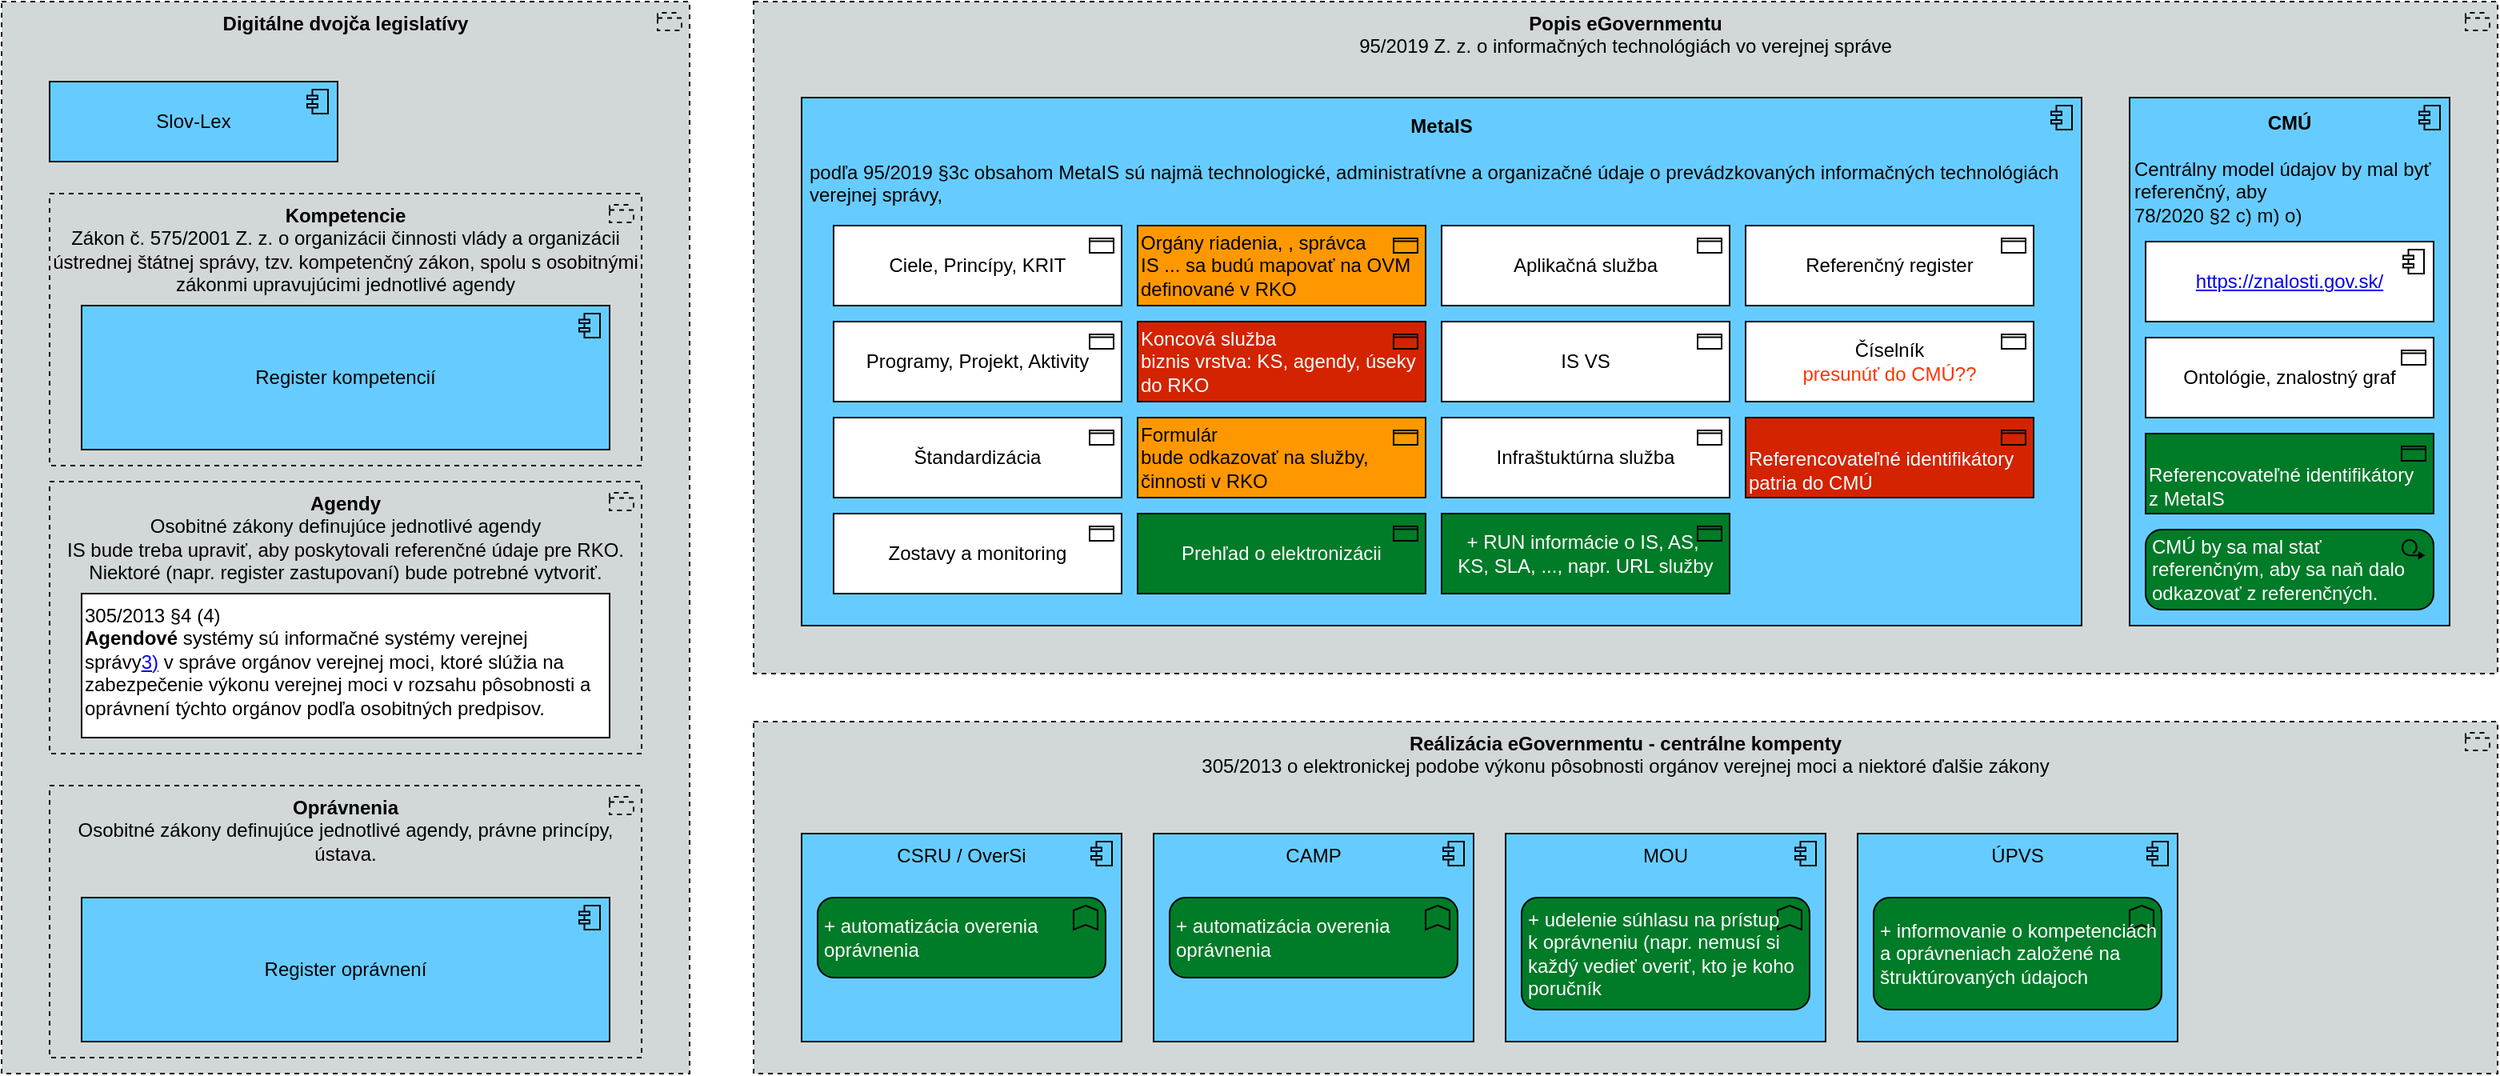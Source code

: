 <mxfile version="26.2.2">
  <diagram name="Page-1" id="kGzlTUpNQUmZDkRe_ut6">
    <mxGraphModel dx="2068" dy="434" grid="1" gridSize="10" guides="1" tooltips="1" connect="1" arrows="1" fold="1" page="0" pageScale="1" pageWidth="827" pageHeight="1169" background="none" math="0" shadow="0">
      <root>
        <mxCell id="0" />
        <mxCell id="1" parent="0" />
        <mxCell id="nRFMR0SAhJJAzwHKPwyQ-186" value="&lt;b style=&quot;font-size: 12px;&quot;&gt;Digitálne dvojča legislatívy&lt;/b&gt;&lt;div style=&quot;font-size: 12px;&quot;&gt;&lt;br&gt;&lt;/div&gt;&lt;div style=&quot;font-size: 12px;&quot;&gt;&lt;br&gt;&lt;/div&gt;&lt;div style=&quot;font-size: 12px;&quot;&gt;&lt;br&gt;&lt;/div&gt;" style="html=1;outlineConnect=0;whiteSpace=wrap;shape=mxgraph.archimate3.application;appType=grouping;archiType=square;dashed=1;fillColor=#D2D7D7;fontFamily=Helvetica;fontSize=11;labelBackgroundColor=none;verticalAlign=top;strokeColor=#000000;" parent="1" vertex="1">
          <mxGeometry x="210" y="1160" width="430" height="670" as="geometry" />
        </mxCell>
        <mxCell id="b4YsowTs5IO4OCW3UgzT-78" value="&lt;div style=&quot;font-size: 12px;&quot;&gt;&lt;b&gt;Oprávnenia&lt;/b&gt;&lt;/div&gt;&lt;div style=&quot;font-size: 12px;&quot;&gt;Osobitné zákony definujúce jednotlivé agendy, právne princípy, ústava&lt;span style=&quot;background-color: transparent; color: light-dark(rgb(0, 0, 0), rgb(255, 255, 255));&quot;&gt;.&lt;/span&gt;&lt;/div&gt;" style="html=1;outlineConnect=0;whiteSpace=wrap;shape=mxgraph.archimate3.application;appType=grouping;archiType=square;dashed=1;fillColor=#D2D7D7;fontFamily=Helvetica;fontSize=11;labelBackgroundColor=none;verticalAlign=top;strokeColor=#000000;" vertex="1" parent="1">
          <mxGeometry x="240" y="1650" width="370" height="170" as="geometry" />
        </mxCell>
        <mxCell id="b4YsowTs5IO4OCW3UgzT-76" value="&lt;div style=&quot;font-size: 12px;&quot;&gt;&lt;b&gt;Kompetencie&lt;/b&gt;&lt;/div&gt;&lt;div style=&quot;font-size: 12px;&quot;&gt;Zákon č. 575/2001 Z. z. o organizácii činnosti vlády a organizácii ústrednej štátnej správy, tzv. kompetenčný zákon, spolu s osobitnými zákonmi upravujúcimi jednotlivé agendy&lt;/div&gt;" style="html=1;outlineConnect=0;whiteSpace=wrap;shape=mxgraph.archimate3.application;appType=grouping;archiType=square;dashed=1;fillColor=#D2D7D7;fontFamily=Helvetica;fontSize=11;labelBackgroundColor=none;verticalAlign=top;strokeColor=#000000;" vertex="1" parent="1">
          <mxGeometry x="240" y="1280" width="370" height="170" as="geometry" />
        </mxCell>
        <mxCell id="Mj89tKXQSyuhwqXj9ipI-14" value="&lt;div&gt;&lt;b&gt;Popis eGovernmentu&lt;/b&gt;&lt;/div&gt;&lt;div&gt;95/2019 Z. z.&amp;nbsp;&lt;span style=&quot;text-align: justify;&quot;&gt;o informačných technológiách vo verejnej správe&lt;/span&gt;&lt;/div&gt;" style="html=1;outlineConnect=0;whiteSpace=wrap;shape=mxgraph.archimate3.application;appType=grouping;archiType=square;dashed=1;fillColor=#D2D7D7;verticalAlign=top;strokeColor=#000000;" parent="1" vertex="1">
          <mxGeometry x="680" y="1160" width="1090" height="420" as="geometry" />
        </mxCell>
        <mxCell id="b4YsowTs5IO4OCW3UgzT-64" value="&lt;b&gt;MetaIS&lt;/b&gt;&lt;div&gt;&lt;br&gt;&lt;div style=&quot;text-align: left;&quot;&gt;podľa 95/2019 §3c obsahom MetaIS sú&amp;nbsp;&lt;span style=&quot;background-color: transparent; color: light-dark(rgb(0, 0, 0), rgb(255, 255, 255));&quot;&gt;najmä technologické, administratívne a organizačné údaje o prevádzkovaných informačných technológiách verejnej správy,&lt;/span&gt;&lt;/div&gt;&lt;/div&gt;" style="html=1;outlineConnect=0;whiteSpace=wrap;fillColor=#66CCFF;shape=mxgraph.archimate3.application;appType=comp;archiType=square;strokeColor=#000000;verticalAlign=top;spacing=6;" vertex="1" parent="1">
          <mxGeometry x="710" y="1220" width="800" height="330" as="geometry" />
        </mxCell>
        <mxCell id="Mj89tKXQSyuhwqXj9ipI-8" value="&lt;div&gt;&lt;b&gt;Reálizácia eGovernmentu - centrálne kompenty&lt;/b&gt;&lt;br&gt;&lt;div&gt;305/2013&amp;nbsp;&lt;span style=&quot;text-align: justify;&quot;&gt;o elektronickej podobe výkonu pôsobnosti orgánov verejnej moci a niektoré ďalšie zákony&lt;/span&gt;&lt;/div&gt;&lt;/div&gt;" style="html=1;outlineConnect=0;whiteSpace=wrap;shape=mxgraph.archimate3.application;appType=grouping;archiType=square;dashed=1;fillColor=#D2D7D7;verticalAlign=top;strokeColor=#000000;" parent="1" vertex="1">
          <mxGeometry x="680" y="1610" width="1090" height="220" as="geometry" />
        </mxCell>
        <mxCell id="Mj89tKXQSyuhwqXj9ipI-2" value="Register kompetencií" style="html=1;outlineConnect=0;whiteSpace=wrap;fillColor=#66CCFF;shape=mxgraph.archimate3.application;appType=comp;archiType=square;strokeColor=#000000;" parent="1" vertex="1">
          <mxGeometry x="260" y="1350" width="330" height="90" as="geometry" />
        </mxCell>
        <mxCell id="Mj89tKXQSyuhwqXj9ipI-3" value="Register oprávnení" style="html=1;outlineConnect=0;whiteSpace=wrap;fillColor=#66CCFF;shape=mxgraph.archimate3.application;appType=comp;archiType=square;strokeColor=#000000;" parent="1" vertex="1">
          <mxGeometry x="260" y="1720" width="330" height="90" as="geometry" />
        </mxCell>
        <mxCell id="Mj89tKXQSyuhwqXj9ipI-5" value="CSRU / OverSi" style="html=1;outlineConnect=0;whiteSpace=wrap;fillColor=#66CCFF;shape=mxgraph.archimate3.application;appType=comp;archiType=square;strokeColor=#000000;verticalAlign=top;" parent="1" vertex="1">
          <mxGeometry x="710" y="1680" width="200" height="130" as="geometry" />
        </mxCell>
        <mxCell id="PhzSfmGoKHry_nglsGGV-2" value="&lt;span style=&quot;&quot;&gt;+ automatizácia overenia oprávnenia&lt;/span&gt;" style="html=1;outlineConnect=0;whiteSpace=wrap;fillColor=#007B28;shape=mxgraph.archimate3.application;appType=func;archiType=rounded;align=left;strokeColor=#000000;fontColor=#FFFFFF;spacing=4;" parent="1" vertex="1">
          <mxGeometry x="720" y="1720" width="180" height="50" as="geometry" />
        </mxCell>
        <mxCell id="b4YsowTs5IO4OCW3UgzT-3" value="CAMP" style="html=1;outlineConnect=0;whiteSpace=wrap;fillColor=#66CCFF;shape=mxgraph.archimate3.application;appType=comp;archiType=square;strokeColor=#000000;verticalAlign=top;" vertex="1" parent="1">
          <mxGeometry x="930" y="1680" width="200" height="130" as="geometry" />
        </mxCell>
        <mxCell id="b4YsowTs5IO4OCW3UgzT-4" value="&lt;span style=&quot;&quot;&gt;+ automatizácia overenia oprávnenia&lt;/span&gt;" style="html=1;outlineConnect=0;whiteSpace=wrap;fillColor=#007B28;shape=mxgraph.archimate3.application;appType=func;archiType=rounded;align=left;strokeColor=#000000;fontColor=#FFFFFF;spacing=4;" vertex="1" parent="1">
          <mxGeometry x="940" y="1720" width="180" height="50" as="geometry" />
        </mxCell>
        <mxCell id="b4YsowTs5IO4OCW3UgzT-6" value="MOU" style="html=1;outlineConnect=0;whiteSpace=wrap;fillColor=#66CCFF;shape=mxgraph.archimate3.application;appType=comp;archiType=square;strokeColor=#000000;verticalAlign=top;" vertex="1" parent="1">
          <mxGeometry x="1150" y="1680" width="200" height="130" as="geometry" />
        </mxCell>
        <mxCell id="b4YsowTs5IO4OCW3UgzT-7" value="&lt;span style=&quot;&quot;&gt;+ udelenie súhlasu na prístup&amp;nbsp;&lt;/span&gt;&lt;div&gt;&lt;span style=&quot;&quot;&gt;k oprávneniu (napr. nemusí si každý vedieť overiť, kto je koho poručník&lt;/span&gt;&lt;/div&gt;" style="html=1;outlineConnect=0;whiteSpace=wrap;fillColor=#007B28;shape=mxgraph.archimate3.application;appType=func;archiType=rounded;align=left;strokeColor=#000000;fontColor=#FFFFFF;spacing=4;" vertex="1" parent="1">
          <mxGeometry x="1160" y="1720" width="180" height="70" as="geometry" />
        </mxCell>
        <mxCell id="b4YsowTs5IO4OCW3UgzT-12" value="Infraštuktúrna služba" style="html=1;outlineConnect=0;whiteSpace=wrap;fillColor=#FFFFFF;shape=mxgraph.archimate3.application;appType=passive;archiType=square;verticalAlign=middle;strokeColor=#000000;" vertex="1" parent="1">
          <mxGeometry x="1110" y="1420" width="180" height="50" as="geometry" />
        </mxCell>
        <mxCell id="b4YsowTs5IO4OCW3UgzT-13" value="Referenčný register" style="html=1;outlineConnect=0;whiteSpace=wrap;fillColor=#FFFFFF;shape=mxgraph.archimate3.application;appType=passive;archiType=square;verticalAlign=middle;strokeColor=#000000;" vertex="1" parent="1">
          <mxGeometry x="1300" y="1300" width="180" height="50" as="geometry" />
        </mxCell>
        <mxCell id="b4YsowTs5IO4OCW3UgzT-46" value="Ciele, Princípy, KRIT" style="html=1;outlineConnect=0;whiteSpace=wrap;fillColor=#FFFFFF;shape=mxgraph.archimate3.application;appType=passive;archiType=square;verticalAlign=middle;strokeColor=#000000;" vertex="1" parent="1">
          <mxGeometry x="730" y="1300" width="180" height="50" as="geometry" />
        </mxCell>
        <mxCell id="b4YsowTs5IO4OCW3UgzT-47" value="Programy, Projekt, Aktivity" style="html=1;outlineConnect=0;whiteSpace=wrap;fillColor=#FFFFFF;shape=mxgraph.archimate3.application;appType=passive;archiType=square;verticalAlign=middle;strokeColor=#000000;" vertex="1" parent="1">
          <mxGeometry x="730" y="1360" width="180" height="50" as="geometry" />
        </mxCell>
        <mxCell id="b4YsowTs5IO4OCW3UgzT-48" value="Orgány riadenia,&amp;nbsp;&lt;span style=&quot;&quot;&gt;, správca&amp;nbsp;&lt;/span&gt;&lt;div style=&quot;&quot;&gt;&lt;span style=&quot;&quot;&gt;IS ...&amp;nbsp;&lt;/span&gt;&lt;span style=&quot;background-color: transparent; color: light-dark(rgb(0, 0, 0), rgb(255, 255, 255));&quot;&gt;sa budú mapovať na OVM definované v RKO&lt;/span&gt;&lt;/div&gt;" style="html=1;outlineConnect=0;whiteSpace=wrap;fillColor=#FF9800;shape=mxgraph.archimate3.application;appType=passive;archiType=square;verticalAlign=middle;strokeColor=#000000;align=left;" vertex="1" parent="1">
          <mxGeometry x="920" y="1300" width="180" height="50" as="geometry" />
        </mxCell>
        <mxCell id="b4YsowTs5IO4OCW3UgzT-49" value="Koncová služba&lt;br&gt;&lt;div style=&quot;&quot;&gt;&lt;span style=&quot;background-color: transparent;&quot;&gt;biznis vrstva: KS, agendy, úseky do RKO&lt;/span&gt;&lt;/div&gt;" style="html=1;outlineConnect=0;whiteSpace=wrap;fillColor=#D32300;shape=mxgraph.archimate3.application;appType=passive;archiType=square;verticalAlign=middle;strokeColor=#000000;fontColor=#FFFFFF;align=left;" vertex="1" parent="1">
          <mxGeometry x="920" y="1360" width="180" height="50" as="geometry" />
        </mxCell>
        <mxCell id="b4YsowTs5IO4OCW3UgzT-50" value="Formulár&lt;div&gt;bude odkazovať na služby, činnosti v RKO&lt;/div&gt;" style="html=1;outlineConnect=0;whiteSpace=wrap;fillColor=#FF9800;shape=mxgraph.archimate3.application;appType=passive;archiType=square;verticalAlign=middle;strokeColor=#000000;noLabel=0;container=0;collapsible=0;metaEdit=0;enumerate=0;comic=0;align=left;" vertex="1" parent="1">
          <mxGeometry x="920" y="1420" width="180" height="50" as="geometry" />
        </mxCell>
        <mxCell id="b4YsowTs5IO4OCW3UgzT-51" value="Aplikačná služba" style="html=1;outlineConnect=0;whiteSpace=wrap;fillColor=#FFFFFF;shape=mxgraph.archimate3.application;appType=passive;archiType=square;verticalAlign=middle;strokeColor=#000000;" vertex="1" parent="1">
          <mxGeometry x="1110" y="1300" width="180" height="50" as="geometry" />
        </mxCell>
        <mxCell id="b4YsowTs5IO4OCW3UgzT-52" value="IS VS" style="html=1;outlineConnect=0;whiteSpace=wrap;fillColor=#FFFFFF;shape=mxgraph.archimate3.application;appType=passive;archiType=square;verticalAlign=middle;strokeColor=#000000;" vertex="1" parent="1">
          <mxGeometry x="1110" y="1360" width="180" height="50" as="geometry" />
        </mxCell>
        <mxCell id="b4YsowTs5IO4OCW3UgzT-53" value="Štandardizácia" style="html=1;outlineConnect=0;whiteSpace=wrap;fillColor=#FFFFFF;shape=mxgraph.archimate3.application;appType=passive;archiType=square;verticalAlign=middle;strokeColor=#000000;" vertex="1" parent="1">
          <mxGeometry x="730" y="1420" width="180" height="50" as="geometry" />
        </mxCell>
        <mxCell id="b4YsowTs5IO4OCW3UgzT-55" value="Zostavy a monitoring" style="html=1;outlineConnect=0;whiteSpace=wrap;fillColor=#FFFFFF;shape=mxgraph.archimate3.application;appType=passive;archiType=square;verticalAlign=middle;strokeColor=#000000;" vertex="1" parent="1">
          <mxGeometry x="730" y="1480" width="180" height="50" as="geometry" />
        </mxCell>
        <mxCell id="b4YsowTs5IO4OCW3UgzT-56" value="" style="group;fillColor=#00AEE8;strokeColor=#000000;container=0;" vertex="1" connectable="0" parent="1">
          <mxGeometry x="1540" y="1220" width="200" height="300" as="geometry" />
        </mxCell>
        <mxCell id="b4YsowTs5IO4OCW3UgzT-57" value="&lt;b&gt;CMÚ&lt;/b&gt;&lt;div&gt;&lt;br&gt;&lt;div style=&quot;text-align: left;&quot;&gt;Centrálny model údajov by mal byť referenčný, aby&lt;/div&gt;&lt;/div&gt;&lt;div style=&quot;text-align: left;&quot;&gt;78/2020 §2 c) m) o)&lt;/div&gt;" style="html=1;outlineConnect=0;whiteSpace=wrap;fillColor=#66CCFF;shape=mxgraph.archimate3.application;appType=comp;archiType=square;strokeColor=#000000;verticalAlign=top;spacing=4;" vertex="1" parent="1">
          <mxGeometry x="1540" y="1220" width="200" height="330" as="geometry" />
        </mxCell>
        <mxCell id="b4YsowTs5IO4OCW3UgzT-60" value="+ RUN informácie o IS, AS,&amp;nbsp;&lt;div&gt;KS, SLA, ..., napr. URL služby&lt;/div&gt;" style="html=1;outlineConnect=0;whiteSpace=wrap;fillColor=#007B28;shape=mxgraph.archimate3.application;appType=passive;archiType=square;verticalAlign=middle;strokeColor=#000000;fontColor=#FFFFFF;" vertex="1" parent="1">
          <mxGeometry x="1110" y="1480" width="180" height="50" as="geometry" />
        </mxCell>
        <mxCell id="b4YsowTs5IO4OCW3UgzT-61" value="&lt;span style=&quot;&quot;&gt;Referencovateľné identifikátory&lt;/span&gt;&lt;div&gt;&lt;span style=&quot;&quot;&gt;patria do CMÚ&lt;/span&gt;&lt;/div&gt;" style="html=1;outlineConnect=0;whiteSpace=wrap;fillColor=#D32300;shape=mxgraph.archimate3.application;appType=passive;archiType=square;verticalAlign=bottom;strokeColor=#000000;fontColor=#FFFFFF;align=left;" vertex="1" parent="1">
          <mxGeometry x="1300" y="1420" width="180" height="50" as="geometry" />
        </mxCell>
        <mxCell id="b4YsowTs5IO4OCW3UgzT-62" value="Číselník&lt;div&gt;&lt;font style=&quot;color: rgb(255, 51, 0);&quot;&gt;presunúť do CMÚ??&lt;/font&gt;&lt;/div&gt;" style="html=1;outlineConnect=0;whiteSpace=wrap;fillColor=#FFFFFF;shape=mxgraph.archimate3.application;appType=passive;archiType=square;verticalAlign=middle;strokeColor=#000000;" vertex="1" parent="1">
          <mxGeometry x="1300" y="1360" width="180" height="50" as="geometry" />
        </mxCell>
        <mxCell id="b4YsowTs5IO4OCW3UgzT-65" value="&lt;a href=&quot;https://znalosti.gov.sk/&quot;&gt;&lt;span role=&quot;link&quot;&gt;https://znalosti.gov.sk/&lt;/span&gt;&lt;/a&gt;" style="html=1;outlineConnect=0;whiteSpace=wrap;fillColor=#FFFFFF;shape=mxgraph.archimate3.application;appType=comp;archiType=square;strokeColor=#000000;" vertex="1" parent="1">
          <mxGeometry x="1550" y="1310" width="180" height="50" as="geometry" />
        </mxCell>
        <mxCell id="b4YsowTs5IO4OCW3UgzT-66" value="CMÚ by sa mal stať referenčným, aby sa naň dalo odkazovať z referenčných." style="html=1;outlineConnect=0;whiteSpace=wrap;fillColor=#007B28;shape=mxgraph.archimate3.application;appType=workPackage;archiType=rounded;strokeColor=#000000;fontColor=#FFFFFF;align=left;spacing=4;" vertex="1" parent="1">
          <mxGeometry x="1550" y="1490" width="180" height="50" as="geometry" />
        </mxCell>
        <mxCell id="b4YsowTs5IO4OCW3UgzT-67" value="&lt;span style=&quot;&quot;&gt;Referencovateľné identifikátory&amp;nbsp;&lt;/span&gt;&lt;div&gt;&lt;span style=&quot;&quot;&gt;z MetaIS&lt;/span&gt;&lt;/div&gt;" style="html=1;outlineConnect=0;whiteSpace=wrap;fillColor=#007B28;shape=mxgraph.archimate3.application;appType=passive;archiType=square;verticalAlign=bottom;strokeColor=#000000;align=left;fontColor=#FFFFFF;" vertex="1" parent="1">
          <mxGeometry x="1550" y="1430" width="180" height="50" as="geometry" />
        </mxCell>
        <mxCell id="b4YsowTs5IO4OCW3UgzT-68" value="Ontológie, znalostný graf" style="html=1;outlineConnect=0;whiteSpace=wrap;fillColor=#FFFFFF;shape=mxgraph.archimate3.application;appType=passive;archiType=square;verticalAlign=middle;strokeColor=#000000;" vertex="1" parent="1">
          <mxGeometry x="1550" y="1370" width="180" height="50" as="geometry" />
        </mxCell>
        <mxCell id="b4YsowTs5IO4OCW3UgzT-72" value="ÚPVS" style="html=1;outlineConnect=0;whiteSpace=wrap;fillColor=#66CCFF;shape=mxgraph.archimate3.application;appType=comp;archiType=square;strokeColor=#000000;verticalAlign=top;" vertex="1" parent="1">
          <mxGeometry x="1370" y="1680" width="200" height="130" as="geometry" />
        </mxCell>
        <mxCell id="b4YsowTs5IO4OCW3UgzT-73" value="&lt;span style=&quot;&quot;&gt;+ informovanie o kompetenciách a oprávneniach založené na štruktúrovaných údajoch&lt;/span&gt;" style="html=1;outlineConnect=0;whiteSpace=wrap;fillColor=#007B28;shape=mxgraph.archimate3.application;appType=func;archiType=rounded;align=left;strokeColor=#000000;fontColor=#FFFFFF;spacing=4;" vertex="1" parent="1">
          <mxGeometry x="1380" y="1720" width="180" height="70" as="geometry" />
        </mxCell>
        <mxCell id="b4YsowTs5IO4OCW3UgzT-74" value="Slov-Lex" style="html=1;outlineConnect=0;whiteSpace=wrap;fillColor=#66CCFF;shape=mxgraph.archimate3.application;appType=comp;archiType=square;strokeColor=#000000;verticalAlign=middle;" vertex="1" parent="1">
          <mxGeometry x="240" y="1210" width="180" height="50" as="geometry" />
        </mxCell>
        <mxCell id="b4YsowTs5IO4OCW3UgzT-75" value="Prehľad o elektronizácii" style="html=1;outlineConnect=0;whiteSpace=wrap;fillColor=#007B28;shape=mxgraph.archimate3.application;appType=passive;archiType=square;verticalAlign=middle;strokeColor=#000000;fontColor=#FFFFFF;" vertex="1" parent="1">
          <mxGeometry x="920" y="1480" width="180" height="50" as="geometry" />
        </mxCell>
        <mxCell id="b4YsowTs5IO4OCW3UgzT-77" value="&lt;div style=&quot;font-size: 12px;&quot;&gt;&lt;b&gt;Agendy&lt;/b&gt;&lt;/div&gt;&lt;div style=&quot;font-size: 12px;&quot;&gt;Osobitné zákony definujúce jednotlivé agendy&lt;/div&gt;&lt;div style=&quot;font-size: 12px;&quot;&gt;IS bude treba upraviť, aby poskytovali referenčné údaje pre RKO. Niektoré (napr. register zastupovaní) bude potrebné vytvoriť.&lt;/div&gt;" style="html=1;outlineConnect=0;whiteSpace=wrap;shape=mxgraph.archimate3.application;appType=grouping;archiType=square;dashed=1;fillColor=#D2D7D7;fontFamily=Helvetica;fontSize=11;labelBackgroundColor=none;verticalAlign=top;strokeColor=#000000;" vertex="1" parent="1">
          <mxGeometry x="240" y="1460" width="370" height="170" as="geometry" />
        </mxCell>
        <mxCell id="b4YsowTs5IO4OCW3UgzT-71" value="&lt;div&gt;&lt;span style=&quot;&quot;&gt;305/2013 §4 (4)&lt;/span&gt;&lt;/div&gt;&lt;span style=&quot;&quot;&gt;&lt;b&gt;Agendové &lt;/b&gt;systémy sú informačné systémy verejnej správy&lt;/span&gt;&lt;a class=&quot;citacnyOdkazJednoduchy&quot; title=&quot;Odkaz na predpis alebo ustanovenie&quot; href=&quot;https://www.slov-lex.sk/ezbierky-fe/pravne-predpisy/SK/ZZ/2013/305/20250101#poznamky.poznamka-3&quot; style=&quot;box-sizing: border-box; -webkit-font-smoothing: antialiased; display: inline;&quot;&gt;&lt;span style=&quot;box-sizing: border-box;&quot;&gt;3&lt;/span&gt;)&lt;/a&gt;&lt;span style=&quot;&quot;&gt;&amp;nbsp;v správe orgánov verejnej moci, ktoré slúžia na zabezpečenie výkonu verejnej moci v rozsahu pôsobnosti a oprávnení týchto orgánov podľa osobitných predpisov.&lt;/span&gt;" style="text;strokeColor=#000000;align=left;fillColor=#FFFFFF;html=1;verticalAlign=top;whiteSpace=wrap;rounded=0;" vertex="1" parent="1">
          <mxGeometry x="260" y="1530" width="330" height="90" as="geometry" />
        </mxCell>
      </root>
    </mxGraphModel>
  </diagram>
</mxfile>
